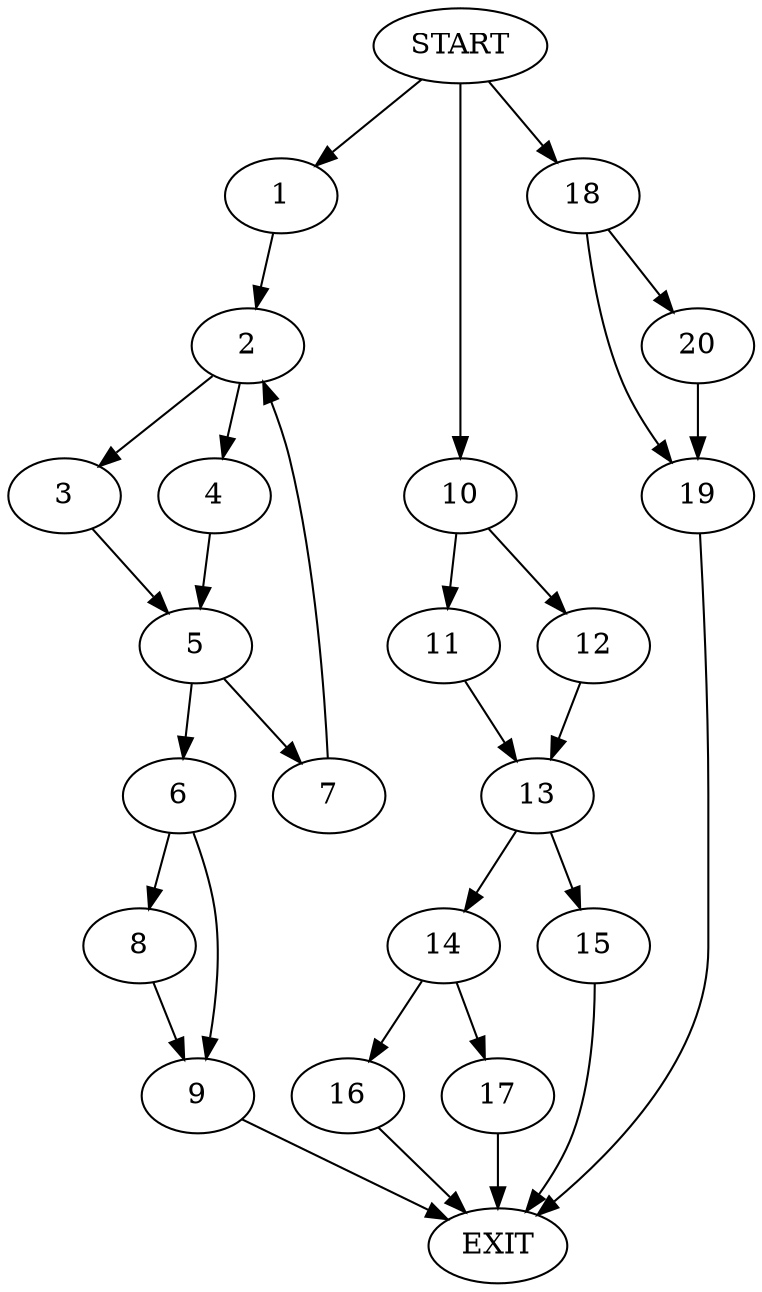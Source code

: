 digraph {
0 [label="START"]
21 [label="EXIT"]
0 -> 1
1 -> 2
2 -> 3
2 -> 4
4 -> 5
3 -> 5
5 -> 6
5 -> 7
6 -> 8
6 -> 9
7 -> 2
9 -> 21
8 -> 9
0 -> 10
10 -> 11
10 -> 12
12 -> 13
11 -> 13
13 -> 14
13 -> 15
15 -> 21
14 -> 16
14 -> 17
16 -> 21
17 -> 21
0 -> 18
18 -> 19
18 -> 20
19 -> 21
20 -> 19
}

